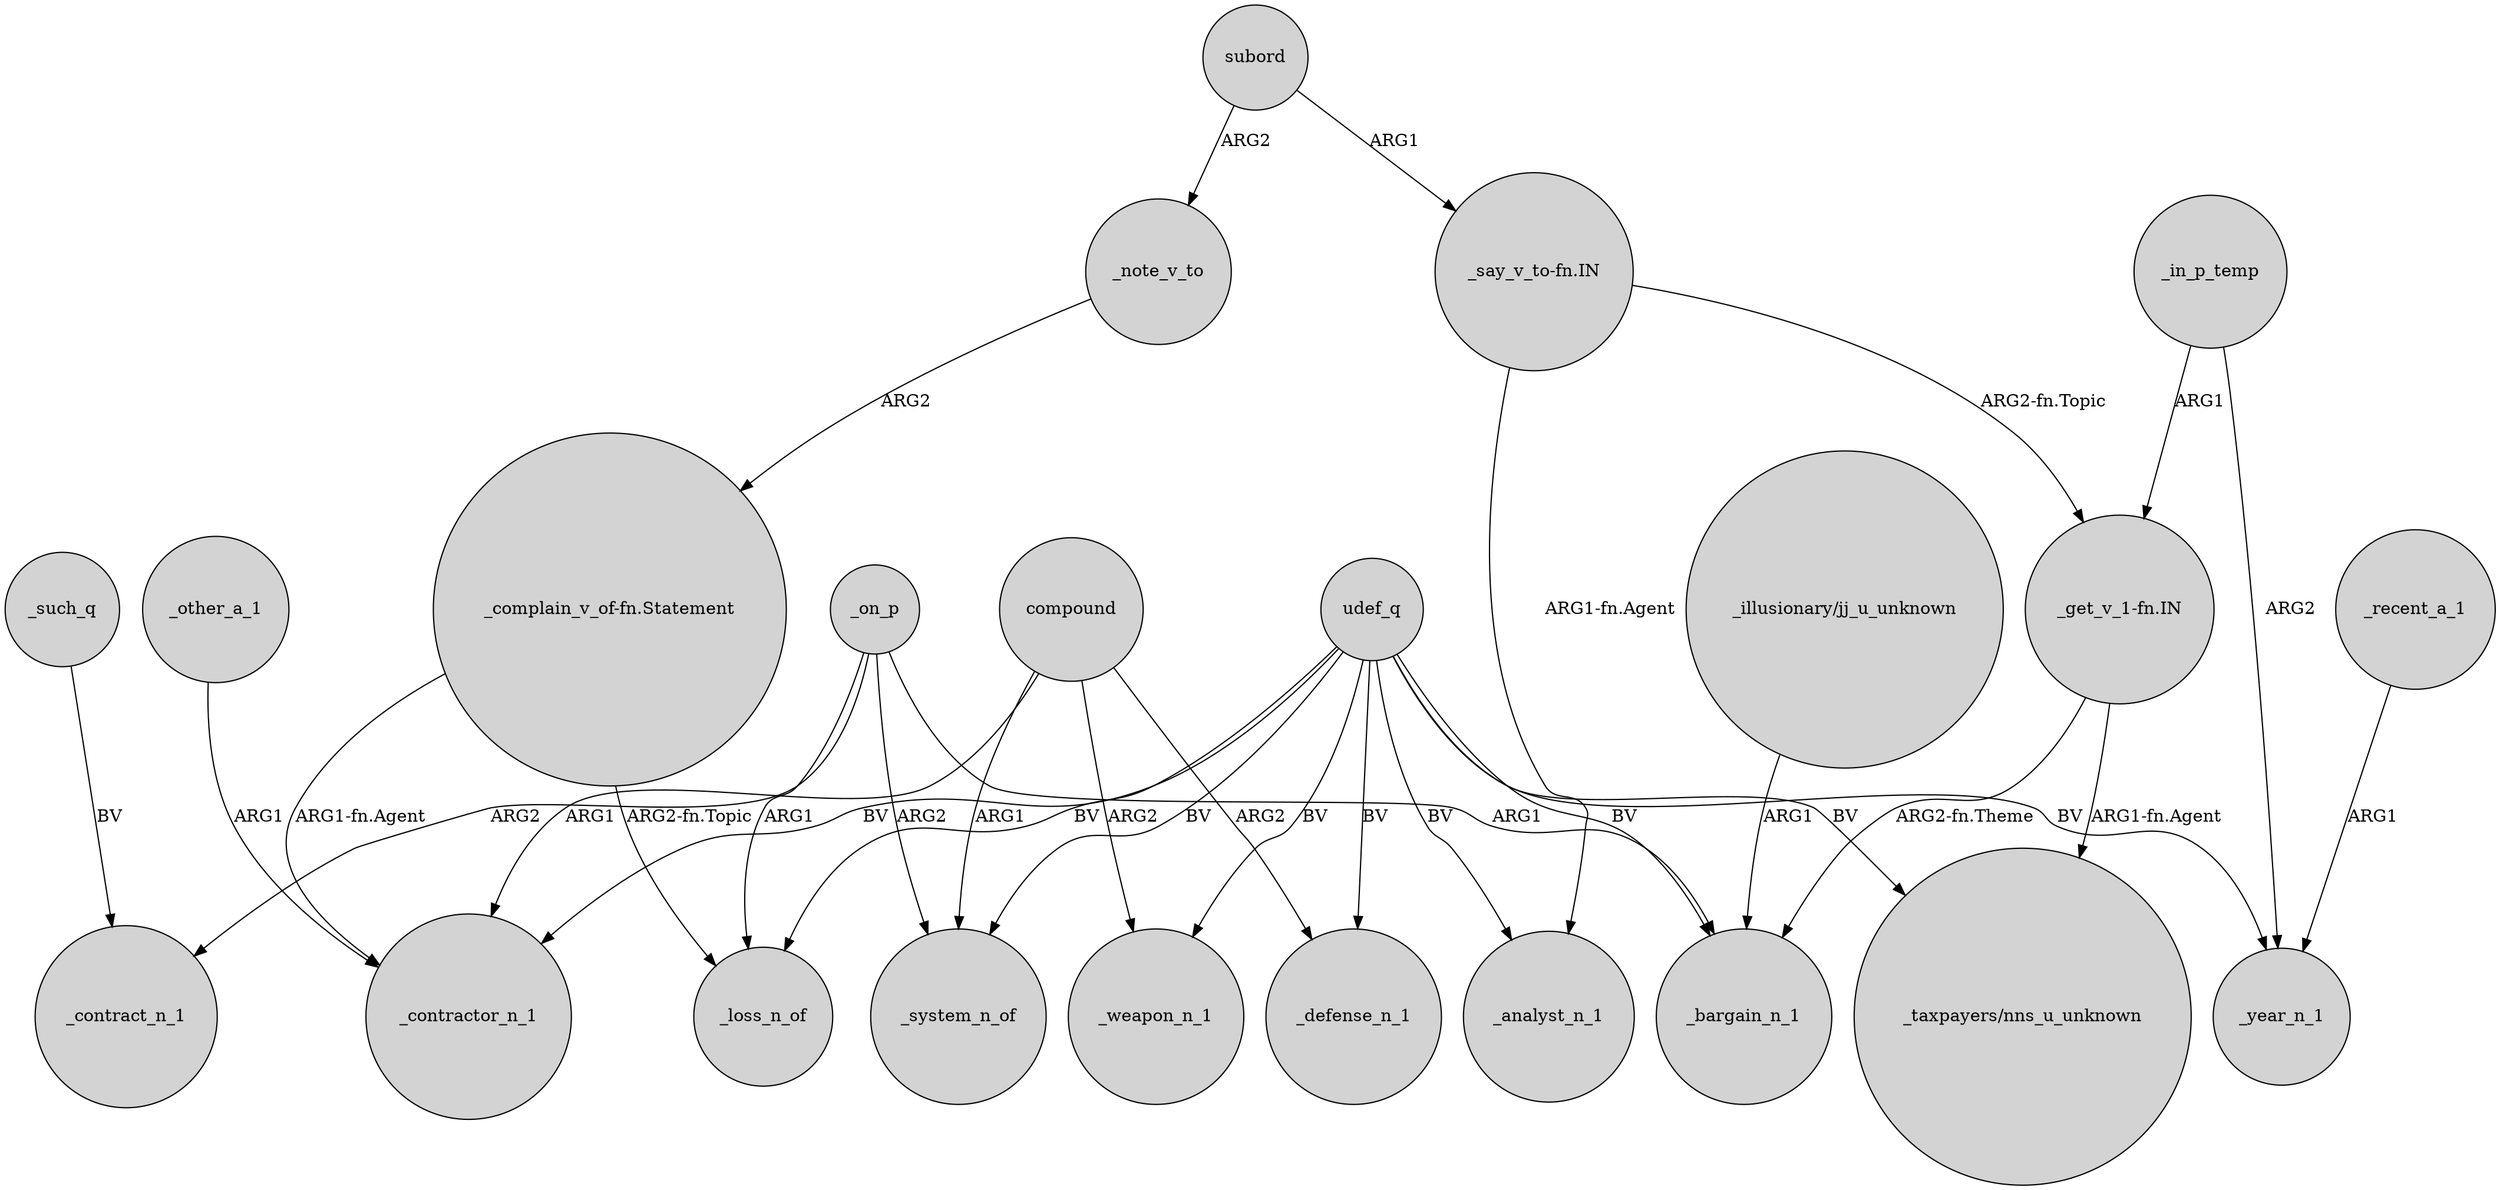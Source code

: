 digraph {
	node [shape=circle style=filled]
	compound -> _contractor_n_1 [label=ARG1]
	"_get_v_1-fn.IN" -> "_taxpayers/nns_u_unknown" [label="ARG1-fn.Agent"]
	compound -> _system_n_of [label=ARG1]
	udef_q -> _weapon_n_1 [label=BV]
	_on_p -> _contract_n_1 [label=ARG2]
	subord -> "_say_v_to-fn.IN" [label=ARG1]
	udef_q -> _system_n_of [label=BV]
	_such_q -> _contract_n_1 [label=BV]
	compound -> _defense_n_1 [label=ARG2]
	_note_v_to -> "_complain_v_of-fn.Statement" [label=ARG2]
	subord -> _note_v_to [label=ARG2]
	udef_q -> _contractor_n_1 [label=BV]
	_in_p_temp -> _year_n_1 [label=ARG2]
	udef_q -> _bargain_n_1 [label=BV]
	udef_q -> _defense_n_1 [label=BV]
	"_say_v_to-fn.IN" -> "_get_v_1-fn.IN" [label="ARG2-fn.Topic"]
	_on_p -> _bargain_n_1 [label=ARG1]
	_on_p -> _loss_n_of [label=ARG1]
	"_say_v_to-fn.IN" -> _analyst_n_1 [label="ARG1-fn.Agent"]
	_on_p -> _system_n_of [label=ARG2]
	_recent_a_1 -> _year_n_1 [label=ARG1]
	_other_a_1 -> _contractor_n_1 [label=ARG1]
	udef_q -> "_taxpayers/nns_u_unknown" [label=BV]
	"_illusionary/jj_u_unknown" -> _bargain_n_1 [label=ARG1]
	"_complain_v_of-fn.Statement" -> _loss_n_of [label="ARG2-fn.Topic"]
	"_complain_v_of-fn.Statement" -> _contractor_n_1 [label="ARG1-fn.Agent"]
	udef_q -> _year_n_1 [label=BV]
	"_get_v_1-fn.IN" -> _bargain_n_1 [label="ARG2-fn.Theme"]
	compound -> _weapon_n_1 [label=ARG2]
	udef_q -> _analyst_n_1 [label=BV]
	udef_q -> _loss_n_of [label=BV]
	_in_p_temp -> "_get_v_1-fn.IN" [label=ARG1]
}
